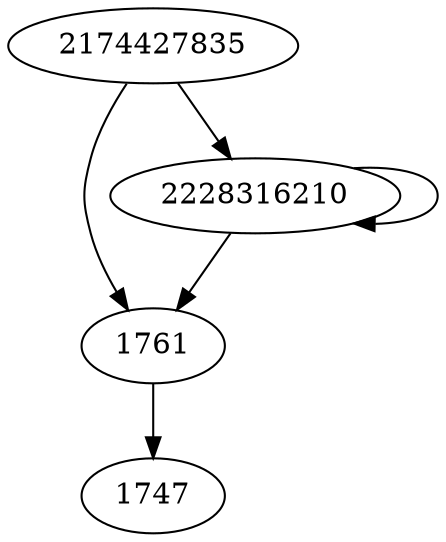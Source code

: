 digraph  {
1761;
2228316210;
2174427835;
1747;
1761 -> 1747;
2228316210 -> 2228316210;
2228316210 -> 1761;
2174427835 -> 2228316210;
2174427835 -> 1761;
}
